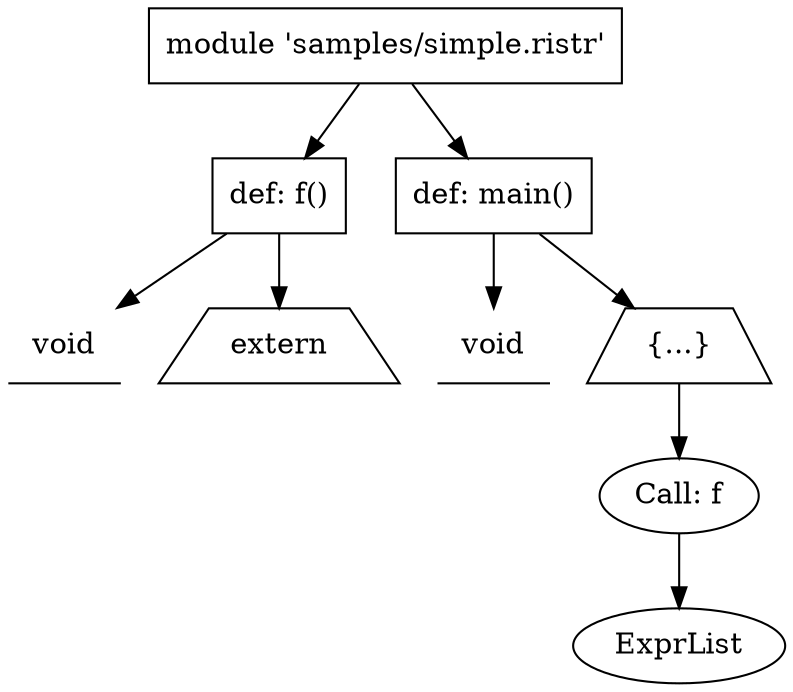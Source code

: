 digraph ristretto {
	n0 [label="module 'samples/simple.ristr'" shape=rect]
	n1 [label="def: f()" shape=rect]
	n2 [label="void" shape=underline]
	n1 -> n2
	n3 [label="extern" shape=trapezium]
	n1 -> n3
	n0 -> n1
	n4 [label="def: main()" shape=rect]
	n5 [label="void" shape=underline]
	n4 -> n5
	n6 [label="{...}" shape=trapezium]
	n7 [label="Call: f" ]
	n8 [label="ExprList" ]
	n7 -> n8
	n6 -> n7
	n4 -> n6
	n0 -> n4
}
